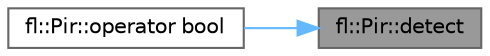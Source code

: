 digraph "fl::Pir::detect"
{
 // LATEX_PDF_SIZE
  bgcolor="transparent";
  edge [fontname=Helvetica,fontsize=10,labelfontname=Helvetica,labelfontsize=10];
  node [fontname=Helvetica,fontsize=10,shape=box,height=0.2,width=0.4];
  rankdir="RL";
  Node1 [id="Node000001",label="fl::Pir::detect",height=0.2,width=0.4,color="gray40", fillcolor="grey60", style="filled", fontcolor="black",tooltip=" "];
  Node1 -> Node2 [id="edge1_Node000001_Node000002",dir="back",color="steelblue1",style="solid",tooltip=" "];
  Node2 [id="Node000002",label="fl::Pir::operator bool",height=0.2,width=0.4,color="grey40", fillcolor="white", style="filled",URL="$db/db1/classfl_1_1_pir_a94a0146a1b1f322ef4bfbf4074e8100e.html#a94a0146a1b1f322ef4bfbf4074e8100e",tooltip=" "];
}
